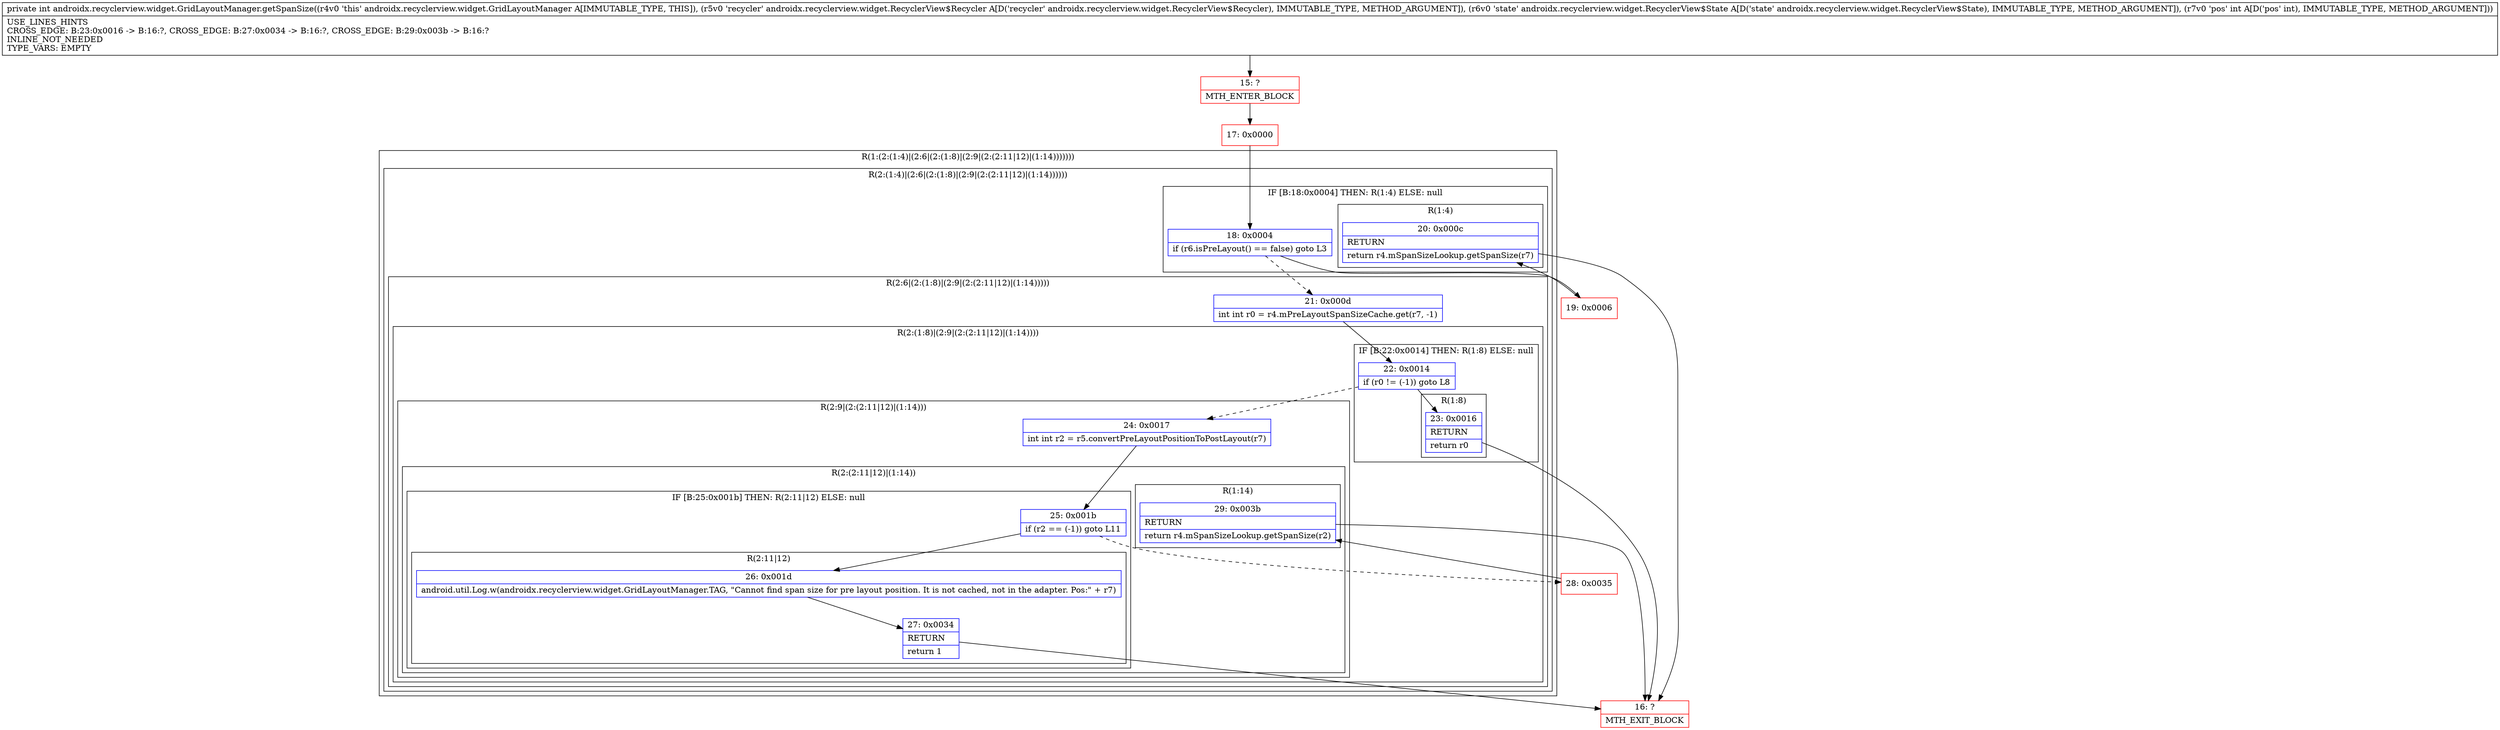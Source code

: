 digraph "CFG forandroidx.recyclerview.widget.GridLayoutManager.getSpanSize(Landroidx\/recyclerview\/widget\/RecyclerView$Recycler;Landroidx\/recyclerview\/widget\/RecyclerView$State;I)I" {
subgraph cluster_Region_1052217797 {
label = "R(1:(2:(1:4)|(2:6|(2:(1:8)|(2:9|(2:(2:11|12)|(1:14)))))))";
node [shape=record,color=blue];
subgraph cluster_Region_468079528 {
label = "R(2:(1:4)|(2:6|(2:(1:8)|(2:9|(2:(2:11|12)|(1:14))))))";
node [shape=record,color=blue];
subgraph cluster_IfRegion_1397122720 {
label = "IF [B:18:0x0004] THEN: R(1:4) ELSE: null";
node [shape=record,color=blue];
Node_18 [shape=record,label="{18\:\ 0x0004|if (r6.isPreLayout() == false) goto L3\l}"];
subgraph cluster_Region_1841502184 {
label = "R(1:4)";
node [shape=record,color=blue];
Node_20 [shape=record,label="{20\:\ 0x000c|RETURN\l|return r4.mSpanSizeLookup.getSpanSize(r7)\l}"];
}
}
subgraph cluster_Region_1388745310 {
label = "R(2:6|(2:(1:8)|(2:9|(2:(2:11|12)|(1:14)))))";
node [shape=record,color=blue];
Node_21 [shape=record,label="{21\:\ 0x000d|int int r0 = r4.mPreLayoutSpanSizeCache.get(r7, \-1)\l}"];
subgraph cluster_Region_1878563372 {
label = "R(2:(1:8)|(2:9|(2:(2:11|12)|(1:14))))";
node [shape=record,color=blue];
subgraph cluster_IfRegion_911761131 {
label = "IF [B:22:0x0014] THEN: R(1:8) ELSE: null";
node [shape=record,color=blue];
Node_22 [shape=record,label="{22\:\ 0x0014|if (r0 != (\-1)) goto L8\l}"];
subgraph cluster_Region_282060832 {
label = "R(1:8)";
node [shape=record,color=blue];
Node_23 [shape=record,label="{23\:\ 0x0016|RETURN\l|return r0\l}"];
}
}
subgraph cluster_Region_743504606 {
label = "R(2:9|(2:(2:11|12)|(1:14)))";
node [shape=record,color=blue];
Node_24 [shape=record,label="{24\:\ 0x0017|int int r2 = r5.convertPreLayoutPositionToPostLayout(r7)\l}"];
subgraph cluster_Region_1185611624 {
label = "R(2:(2:11|12)|(1:14))";
node [shape=record,color=blue];
subgraph cluster_IfRegion_1247988072 {
label = "IF [B:25:0x001b] THEN: R(2:11|12) ELSE: null";
node [shape=record,color=blue];
Node_25 [shape=record,label="{25\:\ 0x001b|if (r2 == (\-1)) goto L11\l}"];
subgraph cluster_Region_641327739 {
label = "R(2:11|12)";
node [shape=record,color=blue];
Node_26 [shape=record,label="{26\:\ 0x001d|android.util.Log.w(androidx.recyclerview.widget.GridLayoutManager.TAG, \"Cannot find span size for pre layout position. It is not cached, not in the adapter. Pos:\" + r7)\l}"];
Node_27 [shape=record,label="{27\:\ 0x0034|RETURN\l|return 1\l}"];
}
}
subgraph cluster_Region_1052338633 {
label = "R(1:14)";
node [shape=record,color=blue];
Node_29 [shape=record,label="{29\:\ 0x003b|RETURN\l|return r4.mSpanSizeLookup.getSpanSize(r2)\l}"];
}
}
}
}
}
}
}
Node_15 [shape=record,color=red,label="{15\:\ ?|MTH_ENTER_BLOCK\l}"];
Node_17 [shape=record,color=red,label="{17\:\ 0x0000}"];
Node_19 [shape=record,color=red,label="{19\:\ 0x0006}"];
Node_16 [shape=record,color=red,label="{16\:\ ?|MTH_EXIT_BLOCK\l}"];
Node_28 [shape=record,color=red,label="{28\:\ 0x0035}"];
MethodNode[shape=record,label="{private int androidx.recyclerview.widget.GridLayoutManager.getSpanSize((r4v0 'this' androidx.recyclerview.widget.GridLayoutManager A[IMMUTABLE_TYPE, THIS]), (r5v0 'recycler' androidx.recyclerview.widget.RecyclerView$Recycler A[D('recycler' androidx.recyclerview.widget.RecyclerView$Recycler), IMMUTABLE_TYPE, METHOD_ARGUMENT]), (r6v0 'state' androidx.recyclerview.widget.RecyclerView$State A[D('state' androidx.recyclerview.widget.RecyclerView$State), IMMUTABLE_TYPE, METHOD_ARGUMENT]), (r7v0 'pos' int A[D('pos' int), IMMUTABLE_TYPE, METHOD_ARGUMENT]))  | USE_LINES_HINTS\lCROSS_EDGE: B:23:0x0016 \-\> B:16:?, CROSS_EDGE: B:27:0x0034 \-\> B:16:?, CROSS_EDGE: B:29:0x003b \-\> B:16:?\lINLINE_NOT_NEEDED\lTYPE_VARS: EMPTY\l}"];
MethodNode -> Node_15;Node_18 -> Node_19;
Node_18 -> Node_21[style=dashed];
Node_20 -> Node_16;
Node_21 -> Node_22;
Node_22 -> Node_23;
Node_22 -> Node_24[style=dashed];
Node_23 -> Node_16;
Node_24 -> Node_25;
Node_25 -> Node_26;
Node_25 -> Node_28[style=dashed];
Node_26 -> Node_27;
Node_27 -> Node_16;
Node_29 -> Node_16;
Node_15 -> Node_17;
Node_17 -> Node_18;
Node_19 -> Node_20;
Node_28 -> Node_29;
}

